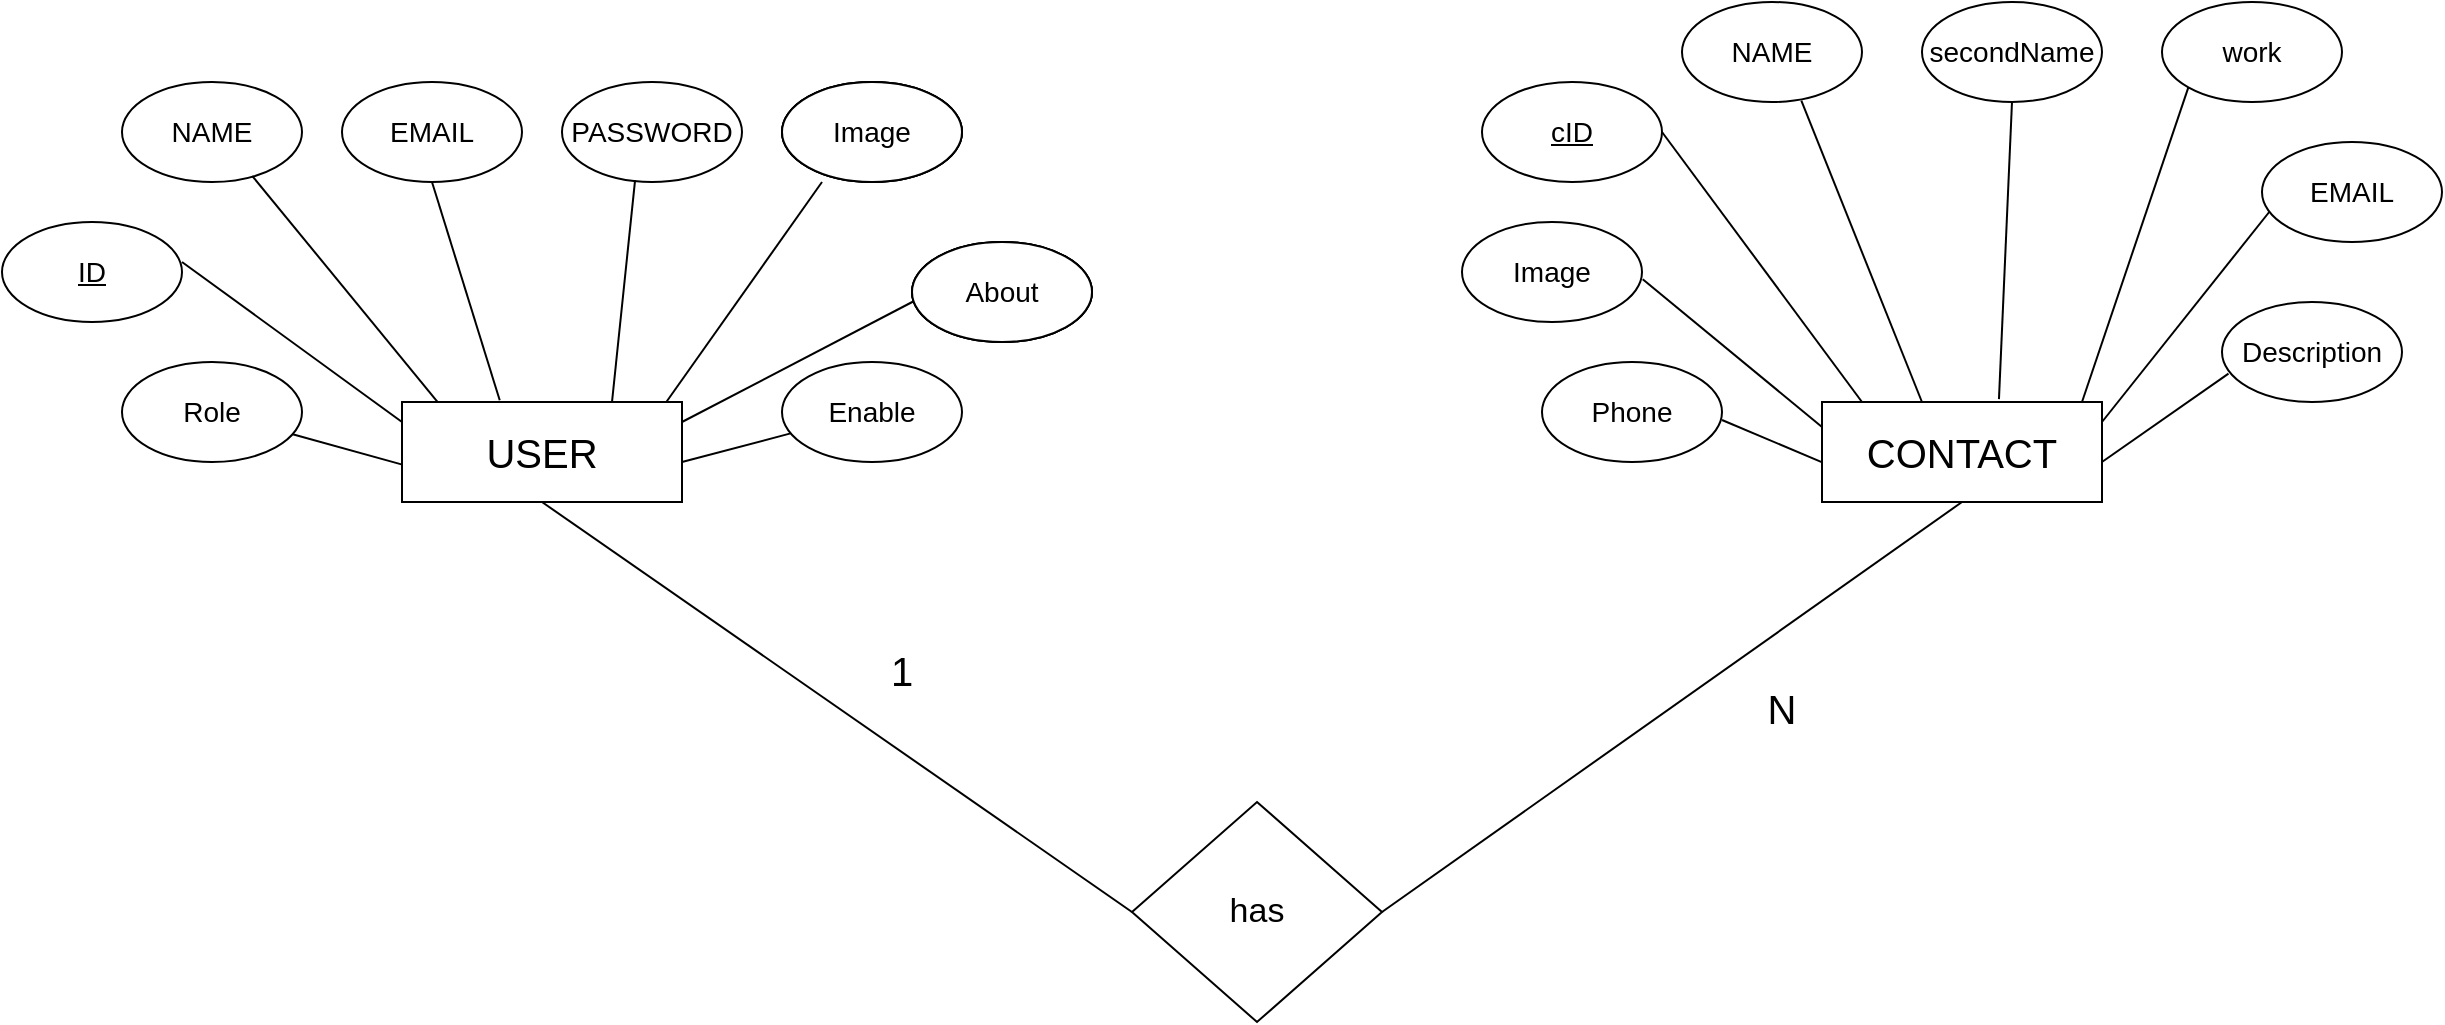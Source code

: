 <mxfile version="20.8.20" type="device"><diagram name="Page-1" id="CNN6xeKhFFbrfY-3pxFo"><mxGraphModel dx="1603" dy="402" grid="1" gridSize="10" guides="1" tooltips="1" connect="1" arrows="1" fold="1" page="1" pageScale="1" pageWidth="850" pageHeight="1100" math="0" shadow="0"><root><mxCell id="0"/><mxCell id="1" parent="0"/><mxCell id="U6EwA4d1uthizIMqeVfj-1" value="&lt;font style=&quot;font-size: 20px;&quot;&gt;USER&lt;/font&gt;" style="rounded=0;whiteSpace=wrap;html=1;" vertex="1" parent="1"><mxGeometry x="-20" y="310" width="140" height="50" as="geometry"/></mxCell><mxCell id="U6EwA4d1uthizIMqeVfj-2" value="&lt;font style=&quot;font-size: 20px;&quot;&gt;CONTACT&lt;/font&gt;" style="rounded=0;whiteSpace=wrap;html=1;" vertex="1" parent="1"><mxGeometry x="690" y="310" width="140" height="50" as="geometry"/></mxCell><mxCell id="U6EwA4d1uthizIMqeVfj-3" value="&lt;u style=&quot;font-size: 14px;&quot;&gt;&lt;font style=&quot;font-size: 14px;&quot;&gt;ID&lt;/font&gt;&lt;/u&gt;" style="ellipse;whiteSpace=wrap;html=1;fontSize=14;autosize=0;align=center;verticalAlign=middle;" vertex="1" parent="1"><mxGeometry x="-220" y="220" width="90" height="50" as="geometry"/></mxCell><mxCell id="U6EwA4d1uthizIMqeVfj-4" value="&lt;font style=&quot;font-size: 14px;&quot;&gt;NAME&lt;/font&gt;" style="ellipse;whiteSpace=wrap;html=1;fontSize=14;autosize=0;align=center;verticalAlign=middle;" vertex="1" parent="1"><mxGeometry x="-160" y="150" width="90" height="50" as="geometry"/></mxCell><mxCell id="U6EwA4d1uthizIMqeVfj-5" value="&lt;font style=&quot;font-size: 14px;&quot;&gt;EMAIL&lt;/font&gt;" style="ellipse;whiteSpace=wrap;html=1;fontSize=14;autosize=0;align=center;verticalAlign=middle;" vertex="1" parent="1"><mxGeometry x="-50" y="150" width="90" height="50" as="geometry"/></mxCell><mxCell id="U6EwA4d1uthizIMqeVfj-6" value="&lt;font style=&quot;font-size: 14px;&quot;&gt;PASSWORD&lt;/font&gt;" style="ellipse;whiteSpace=wrap;html=1;fontSize=14;autosize=0;align=center;verticalAlign=middle;" vertex="1" parent="1"><mxGeometry x="60" y="150" width="90" height="50" as="geometry"/></mxCell><mxCell id="U6EwA4d1uthizIMqeVfj-7" value="&lt;span style=&quot;font-size: 14px;&quot;&gt;&lt;font style=&quot;font-size: 14px;&quot;&gt;Role&lt;/font&gt;&lt;/span&gt;" style="ellipse;whiteSpace=wrap;html=1;fontSize=14;autosize=0;align=center;verticalAlign=middle;" vertex="1" parent="1"><mxGeometry x="-160" y="290" width="90" height="50" as="geometry"/></mxCell><mxCell id="U6EwA4d1uthizIMqeVfj-8" value="&lt;font style=&quot;font-size: 14px;&quot;&gt;Image&lt;/font&gt;" style="ellipse;whiteSpace=wrap;html=1;fontSize=14;autosize=0;align=center;verticalAlign=middle;" vertex="1" parent="1"><mxGeometry x="170" y="150" width="90" height="50" as="geometry"/></mxCell><mxCell id="U6EwA4d1uthizIMqeVfj-9" value="&lt;font style=&quot;font-size: 14px;&quot;&gt;Description&lt;/font&gt;" style="ellipse;whiteSpace=wrap;html=1;fontSize=14;autosize=0;align=center;verticalAlign=middle;" vertex="1" parent="1"><mxGeometry x="235" y="230" width="90" height="50" as="geometry"/></mxCell><mxCell id="U6EwA4d1uthizIMqeVfj-10" value="Enable" style="ellipse;whiteSpace=wrap;html=1;fontSize=14;autosize=0;align=center;verticalAlign=middle;" vertex="1" parent="1"><mxGeometry x="170" y="290" width="90" height="50" as="geometry"/></mxCell><mxCell id="U6EwA4d1uthizIMqeVfj-11" value="" style="endArrow=none;html=1;rounded=0;fontSize=14;" edge="1" parent="1" target="U6EwA4d1uthizIMqeVfj-10"><mxGeometry width="50" height="50" relative="1" as="geometry"><mxPoint x="120" y="340" as="sourcePoint"/><mxPoint x="170" y="290" as="targetPoint"/></mxGeometry></mxCell><mxCell id="U6EwA4d1uthizIMqeVfj-12" value="" style="endArrow=none;html=1;rounded=0;fontSize=14;entryX=0.012;entryY=0.59;entryDx=0;entryDy=0;entryPerimeter=0;" edge="1" parent="1" target="U6EwA4d1uthizIMqeVfj-9"><mxGeometry width="50" height="50" relative="1" as="geometry"><mxPoint x="120" y="320" as="sourcePoint"/><mxPoint x="174" y="306" as="targetPoint"/></mxGeometry></mxCell><mxCell id="U6EwA4d1uthizIMqeVfj-15" value="" style="endArrow=none;html=1;rounded=0;fontSize=14;exitX=0.944;exitY=0;exitDx=0;exitDy=0;exitPerimeter=0;" edge="1" parent="1" source="U6EwA4d1uthizIMqeVfj-1"><mxGeometry width="50" height="50" relative="1" as="geometry"><mxPoint x="120" y="320" as="sourcePoint"/><mxPoint x="190" y="200" as="targetPoint"/></mxGeometry></mxCell><mxCell id="U6EwA4d1uthizIMqeVfj-16" value="" style="endArrow=none;html=1;rounded=0;fontSize=14;entryX=0.406;entryY=0.981;entryDx=0;entryDy=0;entryPerimeter=0;exitX=0.75;exitY=0;exitDx=0;exitDy=0;" edge="1" parent="1" source="U6EwA4d1uthizIMqeVfj-1" target="U6EwA4d1uthizIMqeVfj-6"><mxGeometry width="50" height="50" relative="1" as="geometry"><mxPoint x="120" y="320" as="sourcePoint"/><mxPoint x="174" y="306" as="targetPoint"/></mxGeometry></mxCell><mxCell id="U6EwA4d1uthizIMqeVfj-17" value="" style="endArrow=none;html=1;rounded=0;fontSize=14;entryX=0.5;entryY=1;entryDx=0;entryDy=0;exitX=0.349;exitY=-0.017;exitDx=0;exitDy=0;exitPerimeter=0;" edge="1" parent="1" source="U6EwA4d1uthizIMqeVfj-1" target="U6EwA4d1uthizIMqeVfj-5"><mxGeometry width="50" height="50" relative="1" as="geometry"><mxPoint x="120" y="320" as="sourcePoint"/><mxPoint x="174" y="306" as="targetPoint"/></mxGeometry></mxCell><mxCell id="U6EwA4d1uthizIMqeVfj-19" value="" style="endArrow=none;html=1;rounded=0;fontSize=14;exitX=0.126;exitY=-0.004;exitDx=0;exitDy=0;exitPerimeter=0;entryX=0.724;entryY=0.94;entryDx=0;entryDy=0;entryPerimeter=0;" edge="1" parent="1" source="U6EwA4d1uthizIMqeVfj-1" target="U6EwA4d1uthizIMqeVfj-4"><mxGeometry width="50" height="50" relative="1" as="geometry"><mxPoint x="120" y="320" as="sourcePoint"/><mxPoint x="-90" y="200" as="targetPoint"/></mxGeometry></mxCell><mxCell id="U6EwA4d1uthizIMqeVfj-20" value="" style="endArrow=none;html=1;rounded=0;fontSize=14;exitX=0.126;exitY=-0.004;exitDx=0;exitDy=0;exitPerimeter=0;entryX=1;entryY=0.4;entryDx=0;entryDy=0;entryPerimeter=0;" edge="1" parent="1" target="U6EwA4d1uthizIMqeVfj-3"><mxGeometry width="50" height="50" relative="1" as="geometry"><mxPoint x="-20" y="320" as="sourcePoint"/><mxPoint x="-113" y="207" as="targetPoint"/></mxGeometry></mxCell><mxCell id="U6EwA4d1uthizIMqeVfj-21" value="" style="endArrow=none;html=1;rounded=0;fontSize=14;exitX=-0.002;exitY=0.624;exitDx=0;exitDy=0;exitPerimeter=0;" edge="1" parent="1" source="U6EwA4d1uthizIMqeVfj-1" target="U6EwA4d1uthizIMqeVfj-7"><mxGeometry width="50" height="50" relative="1" as="geometry"><mxPoint x="-30" y="340" as="sourcePoint"/><mxPoint x="-130" y="270" as="targetPoint"/></mxGeometry></mxCell><mxCell id="U6EwA4d1uthizIMqeVfj-22" value="&lt;u style=&quot;font-size: 14px;&quot;&gt;&lt;font style=&quot;font-size: 14px;&quot;&gt;cID&lt;/font&gt;&lt;/u&gt;" style="ellipse;whiteSpace=wrap;html=1;fontSize=14;autosize=0;align=center;verticalAlign=middle;" vertex="1" parent="1"><mxGeometry x="520" y="150" width="90" height="50" as="geometry"/></mxCell><mxCell id="U6EwA4d1uthizIMqeVfj-23" value="&lt;font style=&quot;font-size: 14px;&quot;&gt;NAME&lt;/font&gt;" style="ellipse;whiteSpace=wrap;html=1;fontSize=14;autosize=0;align=center;verticalAlign=middle;" vertex="1" parent="1"><mxGeometry x="620" y="110" width="90" height="50" as="geometry"/></mxCell><mxCell id="U6EwA4d1uthizIMqeVfj-24" value="&lt;font style=&quot;font-size: 14px;&quot;&gt;secondName&lt;/font&gt;" style="ellipse;whiteSpace=wrap;html=1;fontSize=14;autosize=0;align=center;verticalAlign=middle;" vertex="1" parent="1"><mxGeometry x="740" y="110" width="90" height="50" as="geometry"/></mxCell><mxCell id="U6EwA4d1uthizIMqeVfj-25" value="&lt;font style=&quot;font-size: 14px;&quot;&gt;work&lt;/font&gt;" style="ellipse;whiteSpace=wrap;html=1;fontSize=14;autosize=0;align=center;verticalAlign=middle;" vertex="1" parent="1"><mxGeometry x="860" y="110" width="90" height="50" as="geometry"/></mxCell><mxCell id="U6EwA4d1uthizIMqeVfj-27" value="&lt;font style=&quot;font-size: 14px;&quot;&gt;EMAIL&lt;/font&gt;" style="ellipse;whiteSpace=wrap;html=1;fontSize=14;autosize=0;align=center;verticalAlign=middle;" vertex="1" parent="1"><mxGeometry x="910" y="180" width="90" height="50" as="geometry"/></mxCell><mxCell id="U6EwA4d1uthizIMqeVfj-28" value="&lt;font style=&quot;font-size: 14px;&quot;&gt;Description&lt;/font&gt;" style="ellipse;whiteSpace=wrap;html=1;fontSize=14;autosize=0;align=center;verticalAlign=middle;" vertex="1" parent="1"><mxGeometry x="235" y="230" width="90" height="50" as="geometry"/></mxCell><mxCell id="U6EwA4d1uthizIMqeVfj-29" value="&lt;font style=&quot;font-size: 14px;&quot;&gt;Image&lt;/font&gt;" style="ellipse;whiteSpace=wrap;html=1;fontSize=14;autosize=0;align=center;verticalAlign=middle;" vertex="1" parent="1"><mxGeometry x="170" y="150" width="90" height="50" as="geometry"/></mxCell><mxCell id="U6EwA4d1uthizIMqeVfj-30" value="&lt;font style=&quot;font-size: 14px;&quot;&gt;About&lt;/font&gt;" style="ellipse;whiteSpace=wrap;html=1;fontSize=14;autosize=0;align=center;verticalAlign=middle;" vertex="1" parent="1"><mxGeometry x="235" y="230" width="90" height="50" as="geometry"/></mxCell><mxCell id="U6EwA4d1uthizIMqeVfj-31" value="&lt;font style=&quot;font-size: 14px;&quot;&gt;Image&lt;/font&gt;" style="ellipse;whiteSpace=wrap;html=1;fontSize=14;autosize=0;align=center;verticalAlign=middle;" vertex="1" parent="1"><mxGeometry x="170" y="150" width="90" height="50" as="geometry"/></mxCell><mxCell id="U6EwA4d1uthizIMqeVfj-34" value="&lt;font style=&quot;font-size: 14px;&quot;&gt;Description&lt;/font&gt;" style="ellipse;whiteSpace=wrap;html=1;fontSize=14;autosize=0;align=center;verticalAlign=middle;" vertex="1" parent="1"><mxGeometry x="890" y="260" width="90" height="50" as="geometry"/></mxCell><mxCell id="U6EwA4d1uthizIMqeVfj-35" value="&lt;font style=&quot;font-size: 14px;&quot;&gt;Image&lt;/font&gt;" style="ellipse;whiteSpace=wrap;html=1;fontSize=14;autosize=0;align=center;verticalAlign=middle;" vertex="1" parent="1"><mxGeometry x="510" y="220" width="90" height="50" as="geometry"/></mxCell><mxCell id="U6EwA4d1uthizIMqeVfj-36" value="&lt;font style=&quot;font-size: 14px;&quot;&gt;Phone&lt;/font&gt;" style="ellipse;whiteSpace=wrap;html=1;fontSize=14;autosize=0;align=center;verticalAlign=middle;" vertex="1" parent="1"><mxGeometry x="550" y="290" width="90" height="50" as="geometry"/></mxCell><mxCell id="U6EwA4d1uthizIMqeVfj-37" value="" style="endArrow=none;html=1;rounded=0;fontSize=14;entryX=0.036;entryY=0.716;entryDx=0;entryDy=0;entryPerimeter=0;" edge="1" parent="1" target="U6EwA4d1uthizIMqeVfj-34"><mxGeometry width="50" height="50" relative="1" as="geometry"><mxPoint x="830" y="340" as="sourcePoint"/><mxPoint x="900" y="290" as="targetPoint"/></mxGeometry></mxCell><mxCell id="U6EwA4d1uthizIMqeVfj-38" value="" style="endArrow=none;html=1;rounded=0;fontSize=14;entryX=0.04;entryY=0.7;entryDx=0;entryDy=0;entryPerimeter=0;" edge="1" parent="1" target="U6EwA4d1uthizIMqeVfj-27"><mxGeometry width="50" height="50" relative="1" as="geometry"><mxPoint x="830" y="320" as="sourcePoint"/><mxPoint x="910" y="220" as="targetPoint"/></mxGeometry></mxCell><mxCell id="U6EwA4d1uthizIMqeVfj-39" value="" style="endArrow=none;html=1;rounded=0;fontSize=14;exitX=0.944;exitY=0;exitDx=0;exitDy=0;exitPerimeter=0;entryX=0;entryY=1;entryDx=0;entryDy=0;" edge="1" parent="1" target="U6EwA4d1uthizIMqeVfj-25"><mxGeometry width="50" height="50" relative="1" as="geometry"><mxPoint x="820" y="310" as="sourcePoint"/><mxPoint x="898" y="200" as="targetPoint"/></mxGeometry></mxCell><mxCell id="U6EwA4d1uthizIMqeVfj-41" value="" style="endArrow=none;html=1;rounded=0;fontSize=14;exitX=0.632;exitY=-0.029;exitDx=0;exitDy=0;exitPerimeter=0;entryX=0.5;entryY=1;entryDx=0;entryDy=0;" edge="1" parent="1" source="U6EwA4d1uthizIMqeVfj-2" target="U6EwA4d1uthizIMqeVfj-24"><mxGeometry width="50" height="50" relative="1" as="geometry"><mxPoint x="777" y="317" as="sourcePoint"/><mxPoint x="830" y="160" as="targetPoint"/></mxGeometry></mxCell><mxCell id="U6EwA4d1uthizIMqeVfj-42" value="" style="endArrow=none;html=1;rounded=0;fontSize=14;exitX=0.357;exitY=0;exitDx=0;exitDy=0;exitPerimeter=0;entryX=0.663;entryY=0.987;entryDx=0;entryDy=0;entryPerimeter=0;" edge="1" parent="1" source="U6EwA4d1uthizIMqeVfj-2" target="U6EwA4d1uthizIMqeVfj-23"><mxGeometry width="50" height="50" relative="1" as="geometry"><mxPoint x="703" y="310" as="sourcePoint"/><mxPoint x="680" y="161" as="targetPoint"/></mxGeometry></mxCell><mxCell id="U6EwA4d1uthizIMqeVfj-43" value="" style="endArrow=none;html=1;rounded=0;fontSize=14;exitX=0.357;exitY=0;exitDx=0;exitDy=0;exitPerimeter=0;entryX=1;entryY=0.5;entryDx=0;entryDy=0;" edge="1" parent="1" target="U6EwA4d1uthizIMqeVfj-22"><mxGeometry width="50" height="50" relative="1" as="geometry"><mxPoint x="710" y="310" as="sourcePoint"/><mxPoint x="650" y="161" as="targetPoint"/></mxGeometry></mxCell><mxCell id="U6EwA4d1uthizIMqeVfj-44" value="" style="endArrow=none;html=1;rounded=0;fontSize=14;exitX=0;exitY=0.25;exitDx=0;exitDy=0;entryX=1.004;entryY=0.572;entryDx=0;entryDy=0;entryPerimeter=0;" edge="1" parent="1" source="U6EwA4d1uthizIMqeVfj-2" target="U6EwA4d1uthizIMqeVfj-35"><mxGeometry width="50" height="50" relative="1" as="geometry"><mxPoint x="690" y="340" as="sourcePoint"/><mxPoint x="610" y="250" as="targetPoint"/></mxGeometry></mxCell><mxCell id="U6EwA4d1uthizIMqeVfj-45" value="" style="endArrow=none;html=1;rounded=0;fontSize=14;exitX=-0.001;exitY=0.601;exitDx=0;exitDy=0;entryX=1;entryY=0.4;entryDx=0;entryDy=0;entryPerimeter=0;exitPerimeter=0;" edge="1" parent="1" source="U6EwA4d1uthizIMqeVfj-2"><mxGeometry width="50" height="50" relative="1" as="geometry"><mxPoint x="687.48" y="340.45" as="sourcePoint"/><mxPoint x="640" y="319" as="targetPoint"/></mxGeometry></mxCell><mxCell id="U6EwA4d1uthizIMqeVfj-46" value="&lt;font style=&quot;font-size: 17px;&quot;&gt;has&lt;/font&gt;" style="rhombus;whiteSpace=wrap;html=1;fontSize=14;" vertex="1" parent="1"><mxGeometry x="345" y="510" width="125" height="110" as="geometry"/></mxCell><mxCell id="U6EwA4d1uthizIMqeVfj-48" value="" style="endArrow=none;html=1;rounded=0;fontSize=17;entryX=0;entryY=0.5;entryDx=0;entryDy=0;exitX=0.5;exitY=1;exitDx=0;exitDy=0;" edge="1" parent="1" source="U6EwA4d1uthizIMqeVfj-1" target="U6EwA4d1uthizIMqeVfj-46"><mxGeometry width="50" height="50" relative="1" as="geometry"><mxPoint x="50" y="480.0" as="sourcePoint"/><mxPoint x="350" y="420" as="targetPoint"/></mxGeometry></mxCell><mxCell id="U6EwA4d1uthizIMqeVfj-49" value="" style="endArrow=none;html=1;rounded=0;fontSize=17;exitX=1;exitY=0.5;exitDx=0;exitDy=0;entryX=0.5;entryY=1;entryDx=0;entryDy=0;" edge="1" parent="1" source="U6EwA4d1uthizIMqeVfj-46" target="U6EwA4d1uthizIMqeVfj-2"><mxGeometry width="50" height="50" relative="1" as="geometry"><mxPoint x="470" y="560" as="sourcePoint"/><mxPoint x="744.04" y="492" as="targetPoint"/></mxGeometry></mxCell><mxCell id="U6EwA4d1uthizIMqeVfj-50" value="&lt;font style=&quot;font-size: 20px;&quot;&gt;1&lt;/font&gt;" style="text;html=1;strokeColor=none;fillColor=none;align=center;verticalAlign=middle;whiteSpace=wrap;rounded=0;fontSize=17;" vertex="1" parent="1"><mxGeometry x="200" y="430" width="60" height="30" as="geometry"/></mxCell><mxCell id="U6EwA4d1uthizIMqeVfj-51" value="&lt;font style=&quot;font-size: 20px;&quot;&gt;N&lt;/font&gt;" style="text;html=1;strokeColor=none;fillColor=none;align=center;verticalAlign=middle;whiteSpace=wrap;rounded=0;fontSize=17;" vertex="1" parent="1"><mxGeometry x="640" y="449" width="60" height="30" as="geometry"/></mxCell></root></mxGraphModel></diagram></mxfile>